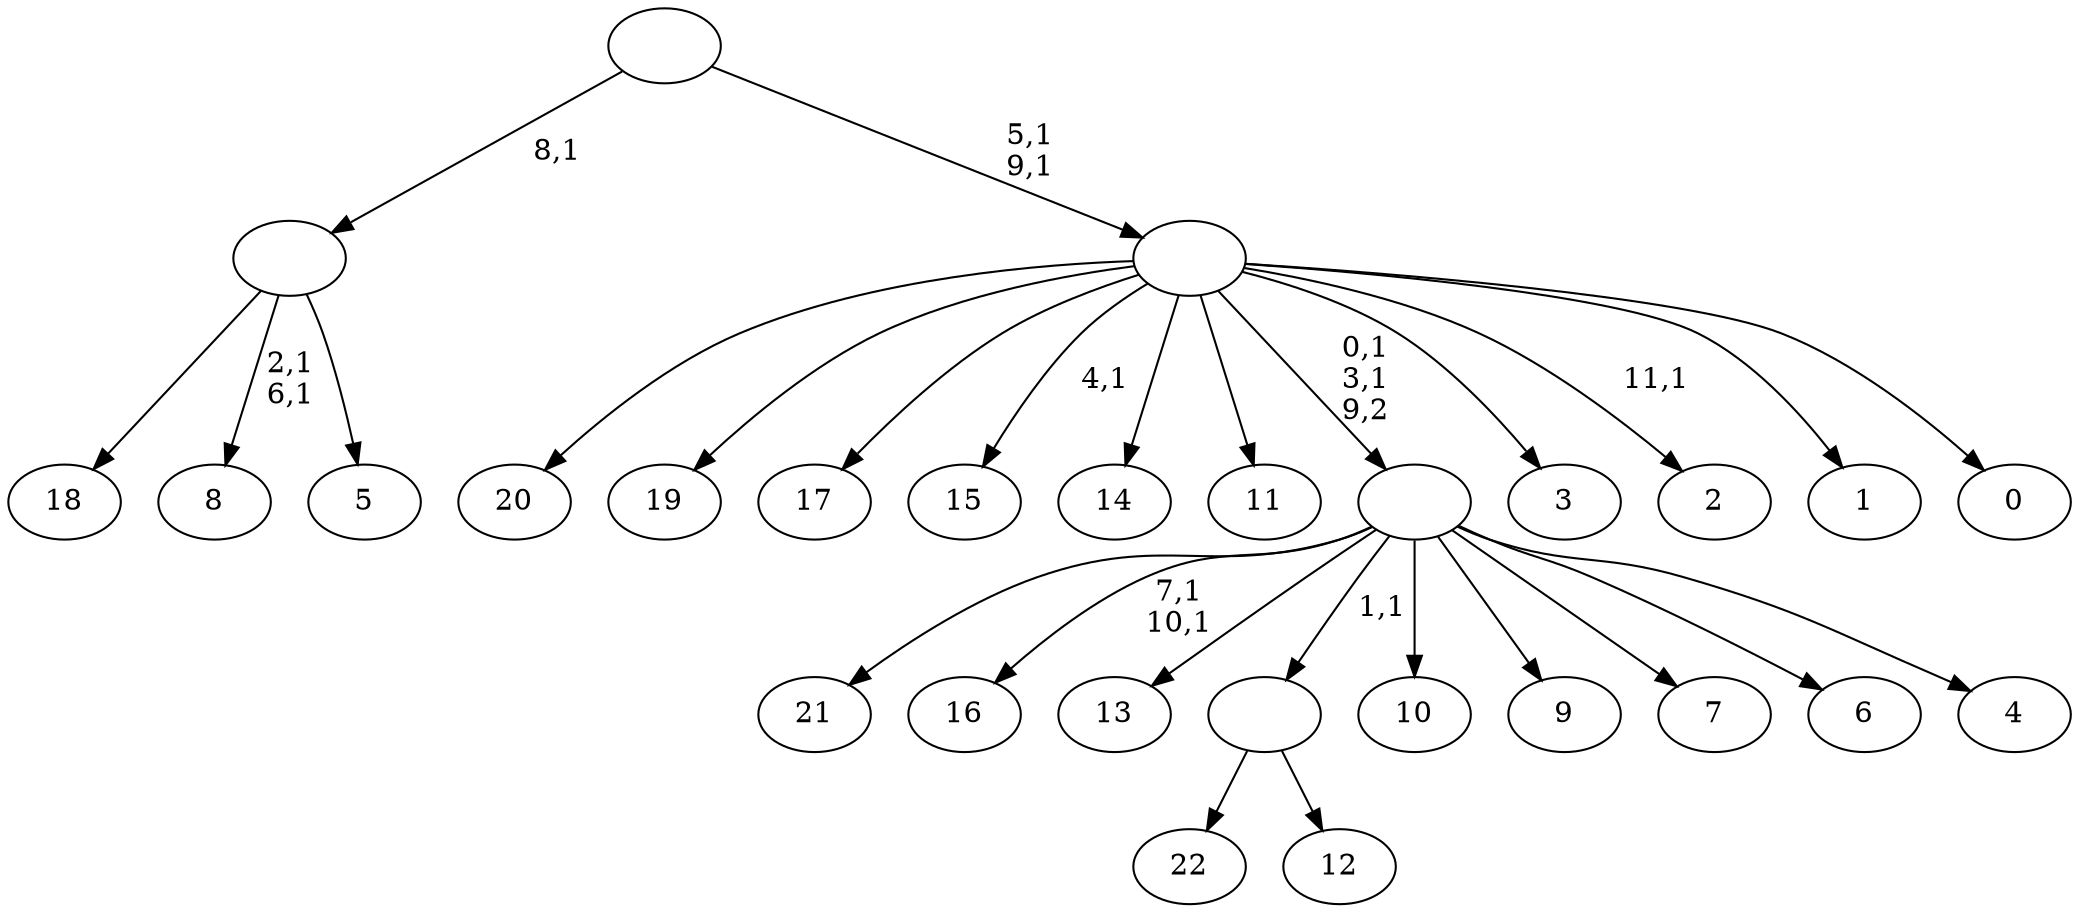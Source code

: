 digraph T {
	35 [label="22"]
	34 [label="21"]
	33 [label="20"]
	32 [label="19"]
	31 [label="18"]
	30 [label="17"]
	29 [label="16"]
	26 [label="15"]
	24 [label="14"]
	23 [label="13"]
	22 [label="12"]
	21 [label=""]
	20 [label="11"]
	19 [label="10"]
	18 [label="9"]
	17 [label="8"]
	14 [label="7"]
	13 [label="6"]
	12 [label="5"]
	11 [label=""]
	10 [label="4"]
	9 [label=""]
	7 [label="3"]
	6 [label="2"]
	4 [label="1"]
	3 [label="0"]
	2 [label=""]
	0 [label=""]
	21 -> 35 [label=""]
	21 -> 22 [label=""]
	11 -> 17 [label="2,1\n6,1"]
	11 -> 31 [label=""]
	11 -> 12 [label=""]
	9 -> 29 [label="7,1\n10,1"]
	9 -> 34 [label=""]
	9 -> 23 [label=""]
	9 -> 21 [label="1,1"]
	9 -> 19 [label=""]
	9 -> 18 [label=""]
	9 -> 14 [label=""]
	9 -> 13 [label=""]
	9 -> 10 [label=""]
	2 -> 6 [label="11,1"]
	2 -> 9 [label="0,1\n3,1\n9,2"]
	2 -> 26 [label="4,1"]
	2 -> 33 [label=""]
	2 -> 32 [label=""]
	2 -> 30 [label=""]
	2 -> 24 [label=""]
	2 -> 20 [label=""]
	2 -> 7 [label=""]
	2 -> 4 [label=""]
	2 -> 3 [label=""]
	0 -> 2 [label="5,1\n9,1"]
	0 -> 11 [label="8,1"]
}
